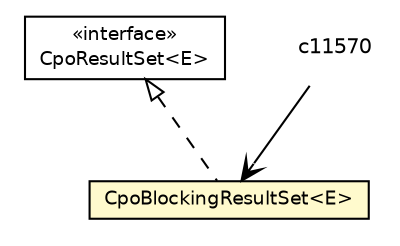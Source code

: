 #!/usr/local/bin/dot
#
# Class diagram 
# Generated by UmlGraph version 4.6 (http://www.spinellis.gr/sw/umlgraph)
#

digraph G {
	edge [fontname="Helvetica",fontsize=10,labelfontname="Helvetica",labelfontsize=10];
	node [fontname="Helvetica",fontsize=10,shape=plaintext];
	// org.synchronoss.cpo.CpoResultSet<E>
	c11561 [label=<<table border="0" cellborder="1" cellspacing="0" cellpadding="2" port="p" href="./CpoResultSet.html">
		<tr><td><table border="0" cellspacing="0" cellpadding="1">
			<tr><td> &laquo;interface&raquo; </td></tr>
			<tr><td> CpoResultSet&lt;E&gt; </td></tr>
		</table></td></tr>
		</table>>, fontname="Helvetica", fontcolor="black", fontsize=9.0];
	// org.synchronoss.cpo.CpoBlockingResultSet<E>
	c11569 [label=<<table border="0" cellborder="1" cellspacing="0" cellpadding="2" port="p" bgcolor="lemonChiffon" href="./CpoBlockingResultSet.html">
		<tr><td><table border="0" cellspacing="0" cellpadding="1">
			<tr><td> CpoBlockingResultSet&lt;E&gt; </td></tr>
		</table></td></tr>
		</table>>, fontname="Helvetica", fontcolor="black", fontsize=9.0];
	//org.synchronoss.cpo.CpoBlockingResultSet<E> implements org.synchronoss.cpo.CpoResultSet<E>
	c11561:p -> c11569:p [dir=back,arrowtail=empty,style=dashed];
	// org.synchronoss.cpo.CpoBaseAdapter<T>.RetrieverThread<T, C> NAVASSOC org.synchronoss.cpo.CpoBlockingResultSet<E>
	c11570:p -> c11569:p [taillabel="", label="", headlabel="", fontname="Helvetica", fontcolor="black", fontsize=10.0, color="black", arrowhead=open];
}

